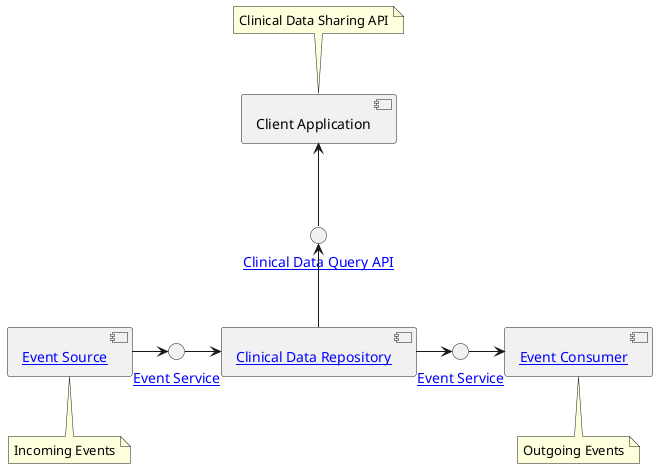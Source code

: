 @startuml

component ClientApplication as "Client Application"

interface facade as "[[CapabilityStatement-VH-ClinicalDataRepository.html Clinical Data Query API]]"

component "[[ActorDefinition-ClinicalDataRepository.html Clinical Data Repository]]" as CDR

component "[[ActorDefinition-EventSource.html Event Source]]" as EventSource

interface "[[ActorDefinition-EventServicee.html Event Service]]" as EventServiceIn

component "[[ActorDefinition-EventConsumer.html Event Consumer]]" as EventConsumer

interface "[[ActorDefinition-EventServicee.html Event Service]]" as EventServiceOut

CDR -u-> facade

facade -u-> ClientApplication

EventSource -r-> EventServiceIn
EventServiceIn -r-> CDR

CDR -r-> EventServiceOut
EventServiceOut -r-> EventConsumer

 note "Incoming Events" as dataIn
 note "Outgoing Events" as dataOut
 note "Clinical Data Sharing API" as api

 dataIn .u. EventSource
 dataOut .u. EventConsumer
 api .d. ClientApplication

@enduml

